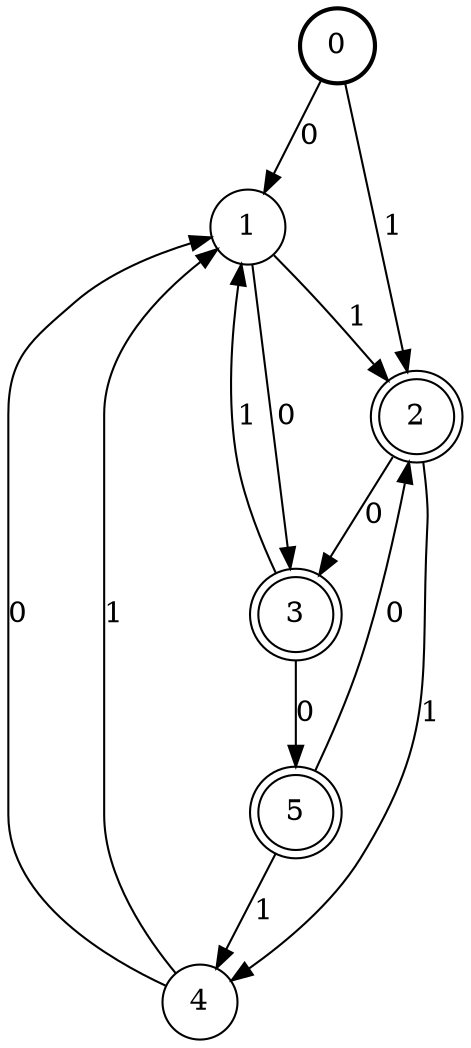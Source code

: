 digraph Automat {
    node [shape = circle];
    0 [style = "bold"];
    0 -> 1 [label = "0"];
    0 -> 2 [label = "1"];
    1 -> 3 [label = "0"];
    1 -> 2 [label = "1"];
    2 [peripheries=2]
    2 -> 3 [label = "0"];
    2 -> 4 [label = "1"];
    3 [peripheries=2]
    3 -> 5 [label = "0"];
    3 -> 1 [label = "1"];
    4 -> 1 [label = "0"];
    4 -> 1 [label = "1"];
    5 [peripheries=2]
    5 -> 2 [label = "0"];
    5 -> 4 [label = "1"];
}

